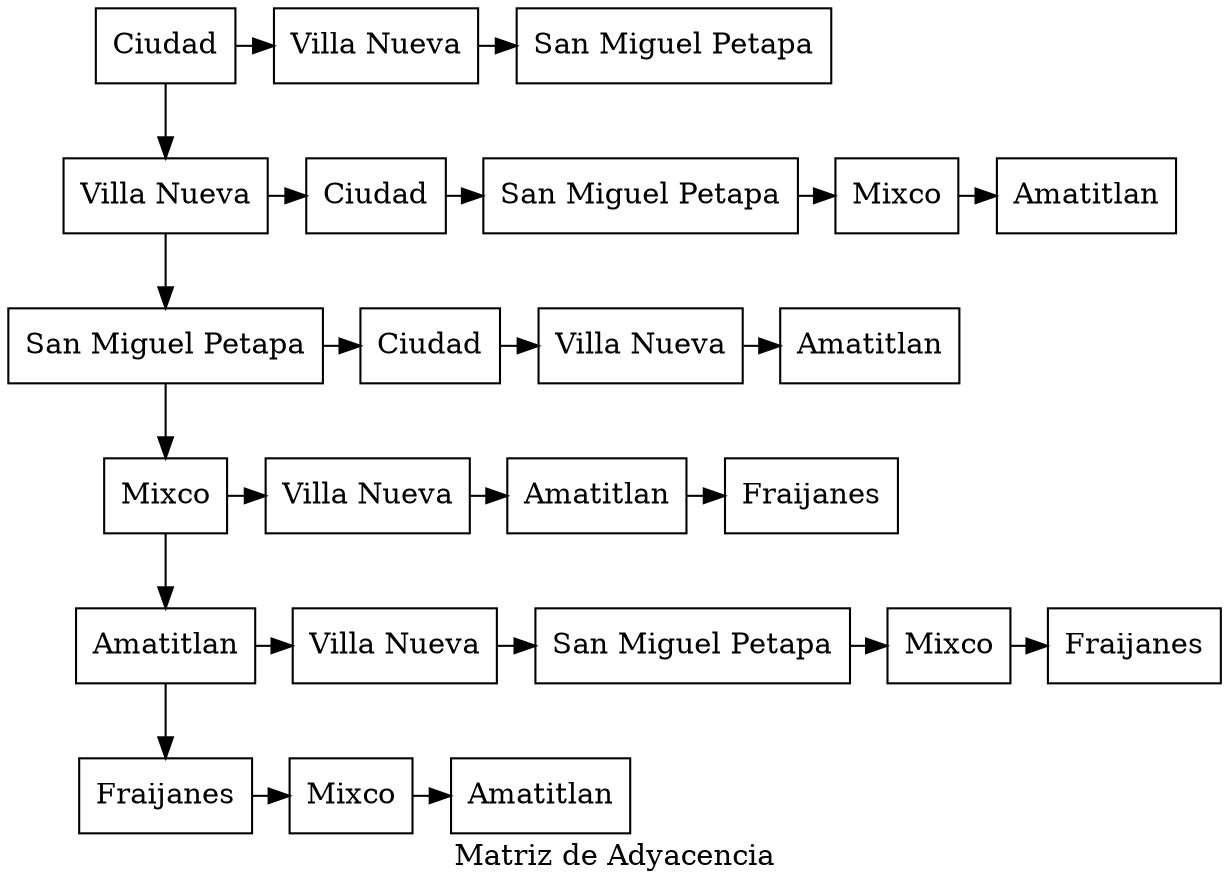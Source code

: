 digraph G {
node [shape="box"]
label = "Matriz de Adyacencia"
nodo1[label = "Ciudad"];
nodo2[label = "Villa Nueva"];
nodo3[label = "San Miguel Petapa"];
nodo4[label = "Mixco"];
nodo5[label = "Amatitlan"];
nodo6[label = "Fraijanes"];
nodo1 -> nodo2;
nodo2 -> nodo3;
nodo3 -> nodo4;
nodo4 -> nodo5;
nodo5 -> nodo6;
nodo12[label = "Villa Nueva"];
nodo13[label = "San Miguel Petapa"];
nodo21[label = "Ciudad"];
nodo23[label = "San Miguel Petapa"];
nodo24[label = "Mixco"];
nodo25[label = "Amatitlan"];
nodo31[label = "Ciudad"];
nodo32[label = "Villa Nueva"];
nodo35[label = "Amatitlan"];
nodo42[label = "Villa Nueva"];
nodo45[label = "Amatitlan"];
nodo46[label = "Fraijanes"];
nodo52[label = "Villa Nueva"];
nodo53[label = "San Miguel Petapa"];
nodo54[label = "Mixco"];
nodo56[label = "Fraijanes"];
nodo64[label = "Mixco"];
nodo65[label = "Amatitlan"];
rank = same{nodo1 -> nodo12};
rank = same{nodo12 -> nodo13};
rank = same{nodo2 -> nodo21};
rank = same{nodo21 -> nodo23};
rank = same{nodo23 -> nodo24};
rank = same{nodo24 -> nodo25};
rank = same{nodo3 -> nodo31};
rank = same{nodo31 -> nodo32};
rank = same{nodo32 -> nodo35};
rank = same{nodo4 -> nodo42};
rank = same{nodo42 -> nodo45};
rank = same{nodo45 -> nodo46};
rank = same{nodo5 -> nodo52};
rank = same{nodo52 -> nodo53};
rank = same{nodo53 -> nodo54};
rank = same{nodo54 -> nodo56};
rank = same{nodo6 -> nodo64};
rank = same{nodo64 -> nodo65};

}
